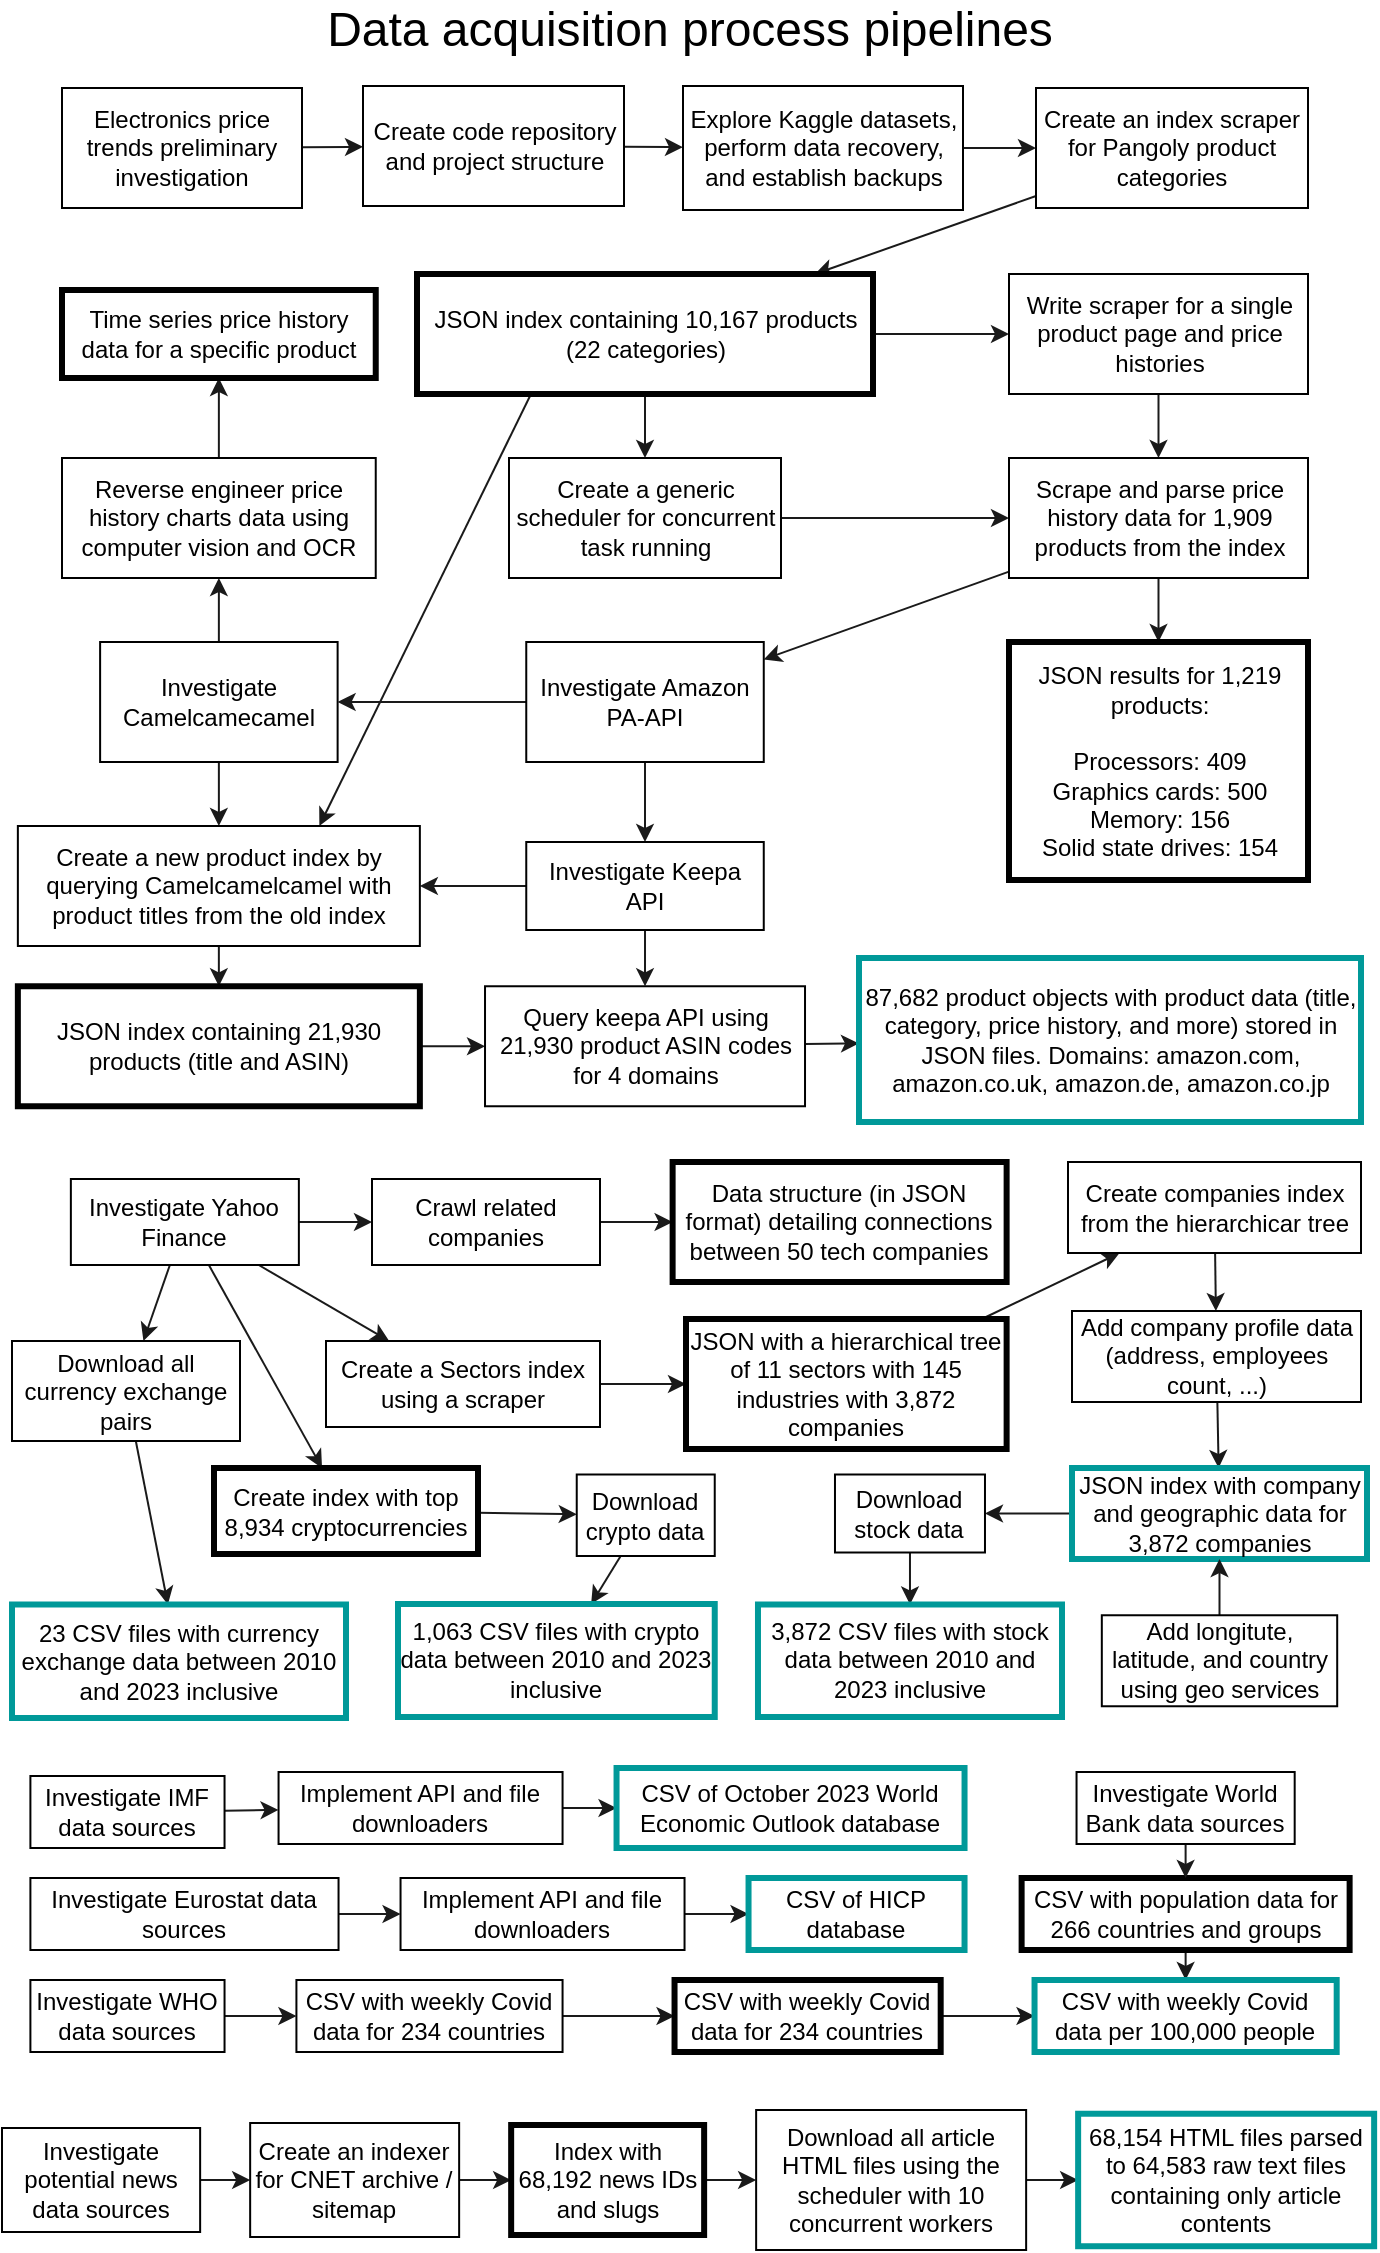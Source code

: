 <mxfile>
    <diagram id="-vx4CNJz0CDndSLK7DA5" name="Page-1">
        <mxGraphModel dx="1300" dy="962" grid="0" gridSize="10" guides="1" tooltips="1" connect="1" arrows="1" fold="1" page="1" pageScale="1" pageWidth="827" pageHeight="1169" background="#FFFFFF" math="0" shadow="0">
            <root>
                <mxCell id="0"/>
                <mxCell id="1" parent="0"/>
                <mxCell id="2" value="Data acquisition process pipelines" style="text;html=1;align=center;verticalAlign=middle;whiteSpace=wrap;rounded=0;fontColor=#000000;fontSize=24;" vertex="1" parent="1">
                    <mxGeometry x="228" y="10" width="372" height="30" as="geometry"/>
                </mxCell>
                <mxCell id="10" value="" style="edgeStyle=none;html=1;fontColor=#000000;strokeColor=#1A1A1A;" edge="1" parent="1" source="4" target="9">
                    <mxGeometry relative="1" as="geometry"/>
                </mxCell>
                <mxCell id="4" value="&lt;font color=&quot;#000000&quot;&gt;Electronics price trends preliminary investigation&lt;/font&gt;" style="rounded=0;whiteSpace=wrap;html=1;fillColor=none;strokeColor=#000000;" vertex="1" parent="1">
                    <mxGeometry x="100" y="54" width="120" height="60" as="geometry"/>
                </mxCell>
                <mxCell id="12" value="" style="edgeStyle=none;html=1;strokeColor=#1A1A1A;fontColor=#000000;" edge="1" parent="1" source="9" target="11">
                    <mxGeometry relative="1" as="geometry"/>
                </mxCell>
                <mxCell id="9" value="&lt;font color=&quot;#000000&quot;&gt;Create code repository and project structure&lt;/font&gt;" style="rounded=0;whiteSpace=wrap;html=1;fillColor=none;strokeColor=#000000;" vertex="1" parent="1">
                    <mxGeometry x="250.5" y="53" width="130.5" height="60" as="geometry"/>
                </mxCell>
                <mxCell id="14" value="" style="edgeStyle=none;html=1;strokeColor=#1A1A1A;fontSize=24;fontColor=#000000;" edge="1" parent="1" source="11" target="13">
                    <mxGeometry relative="1" as="geometry"/>
                </mxCell>
                <mxCell id="11" value="&lt;font color=&quot;#000000&quot;&gt;Explore Kaggle datasets, perform data recovery, and establish backups&lt;/font&gt;" style="rounded=0;whiteSpace=wrap;html=1;fillColor=none;strokeColor=#000000;" vertex="1" parent="1">
                    <mxGeometry x="410.5" y="53" width="140" height="62" as="geometry"/>
                </mxCell>
                <mxCell id="16" value="" style="edgeStyle=none;html=1;strokeColor=#1A1A1A;fontSize=24;fontColor=#000000;" edge="1" parent="1" source="13" target="15">
                    <mxGeometry relative="1" as="geometry"/>
                </mxCell>
                <mxCell id="13" value="&lt;font color=&quot;#000000&quot;&gt;Create an index scraper for Pangoly product categories&lt;/font&gt;" style="rounded=0;whiteSpace=wrap;html=1;fillColor=none;strokeColor=#000000;" vertex="1" parent="1">
                    <mxGeometry x="587" y="54" width="136" height="60" as="geometry"/>
                </mxCell>
                <mxCell id="18" value="" style="edgeStyle=none;html=1;strokeColor=#1A1A1A;fontSize=24;fontColor=#000000;" edge="1" parent="1" source="15" target="17">
                    <mxGeometry relative="1" as="geometry"/>
                </mxCell>
                <mxCell id="20" value="" style="edgeStyle=none;html=1;strokeColor=#1A1A1A;fontSize=24;fontColor=#000000;" edge="1" parent="1" source="15" target="19">
                    <mxGeometry relative="1" as="geometry"/>
                </mxCell>
                <mxCell id="45" style="edgeStyle=none;html=1;exitX=0.25;exitY=1;exitDx=0;exitDy=0;entryX=0.75;entryY=0;entryDx=0;entryDy=0;strokeColor=#1A1A1A;fontSize=24;fontColor=#000000;" edge="1" parent="1" source="15" target="39">
                    <mxGeometry relative="1" as="geometry"/>
                </mxCell>
                <mxCell id="15" value="&lt;font color=&quot;#000000&quot;&gt;JSON index containing 10,167 products (22 categories)&lt;/font&gt;" style="rounded=0;whiteSpace=wrap;html=1;fillColor=none;strokeColor=#000000;strokeWidth=3;" vertex="1" parent="1">
                    <mxGeometry x="277.5" y="147" width="228" height="60" as="geometry"/>
                </mxCell>
                <mxCell id="23" style="edgeStyle=none;html=1;exitX=1;exitY=0.5;exitDx=0;exitDy=0;strokeColor=#1A1A1A;fontSize=24;fontColor=#000000;" edge="1" parent="1" source="17" target="21">
                    <mxGeometry relative="1" as="geometry"/>
                </mxCell>
                <mxCell id="17" value="&lt;font color=&quot;#000000&quot;&gt;Create a generic scheduler for concurrent task running&lt;/font&gt;" style="rounded=0;whiteSpace=wrap;html=1;fillColor=none;strokeColor=#000000;" vertex="1" parent="1">
                    <mxGeometry x="323.5" y="239" width="136" height="60" as="geometry"/>
                </mxCell>
                <mxCell id="22" value="" style="edgeStyle=none;html=1;strokeColor=#1A1A1A;fontSize=24;fontColor=#000000;" edge="1" parent="1" source="19" target="21">
                    <mxGeometry relative="1" as="geometry"/>
                </mxCell>
                <mxCell id="19" value="&lt;font color=&quot;#000000&quot;&gt;Write scraper for a single product page and price histories&lt;/font&gt;" style="rounded=0;whiteSpace=wrap;html=1;fillColor=none;strokeColor=#000000;" vertex="1" parent="1">
                    <mxGeometry x="573.5" y="147" width="149.5" height="60" as="geometry"/>
                </mxCell>
                <mxCell id="25" value="" style="edgeStyle=none;html=1;strokeColor=#1A1A1A;fontSize=24;fontColor=#000000;" edge="1" parent="1" source="21" target="24">
                    <mxGeometry relative="1" as="geometry"/>
                </mxCell>
                <mxCell id="31" value="" style="edgeStyle=none;html=1;strokeColor=#1A1A1A;fontSize=24;fontColor=#000000;" edge="1" parent="1" source="21" target="30">
                    <mxGeometry relative="1" as="geometry"/>
                </mxCell>
                <mxCell id="21" value="&lt;font color=&quot;#000000&quot;&gt;Scrape and parse price history data for 1,909 products from the index&lt;/font&gt;" style="rounded=0;whiteSpace=wrap;html=1;fillColor=none;strokeColor=#000000;" vertex="1" parent="1">
                    <mxGeometry x="573.5" y="239" width="149.5" height="60" as="geometry"/>
                </mxCell>
                <mxCell id="24" value="&lt;font color=&quot;#000000&quot;&gt;JSON results for 1,219 products:&lt;br&gt;&lt;br&gt;Processors: 409&lt;br&gt;Graphics cards: 500&lt;br&gt;Memory: 156&lt;br&gt;Solid state drives: 154&lt;br&gt;&lt;/font&gt;" style="rounded=0;whiteSpace=wrap;html=1;fillColor=none;strokeColor=#000000;strokeWidth=3;" vertex="1" parent="1">
                    <mxGeometry x="573.5" y="331" width="149.5" height="119" as="geometry"/>
                </mxCell>
                <mxCell id="33" value="" style="edgeStyle=none;html=1;strokeColor=#1A1A1A;fontSize=24;fontColor=#000000;" edge="1" parent="1" source="30" target="32">
                    <mxGeometry relative="1" as="geometry"/>
                </mxCell>
                <mxCell id="37" value="" style="edgeStyle=none;html=1;strokeColor=#1A1A1A;fontSize=24;fontColor=#000000;" edge="1" parent="1" source="30" target="36">
                    <mxGeometry relative="1" as="geometry"/>
                </mxCell>
                <mxCell id="30" value="&lt;font color=&quot;#000000&quot;&gt;Investigate Amazon PA-API&lt;/font&gt;" style="rounded=0;whiteSpace=wrap;html=1;fillColor=none;strokeColor=#000000;" vertex="1" parent="1">
                    <mxGeometry x="332.13" y="331" width="118.75" height="60" as="geometry"/>
                </mxCell>
                <mxCell id="35" value="" style="edgeStyle=none;html=1;strokeColor=#1A1A1A;fontSize=24;fontColor=#000000;" edge="1" parent="1" source="32" target="34">
                    <mxGeometry relative="1" as="geometry"/>
                </mxCell>
                <mxCell id="40" value="" style="edgeStyle=none;html=1;strokeColor=#1A1A1A;fontSize=24;fontColor=#000000;" edge="1" parent="1" source="32" target="39">
                    <mxGeometry relative="1" as="geometry"/>
                </mxCell>
                <mxCell id="32" value="&lt;font color=&quot;#000000&quot;&gt;Investigate Camelcamecamel&lt;/font&gt;" style="rounded=0;whiteSpace=wrap;html=1;fillColor=none;strokeColor=#000000;" vertex="1" parent="1">
                    <mxGeometry x="119.06" y="331" width="118.75" height="60" as="geometry"/>
                </mxCell>
                <mxCell id="65" value="" style="edgeStyle=none;html=1;strokeColor=#1A1A1A;fontSize=12;fontColor=#000000;" edge="1" parent="1" source="34" target="64">
                    <mxGeometry relative="1" as="geometry"/>
                </mxCell>
                <mxCell id="34" value="&lt;font color=&quot;#000000&quot;&gt;Reverse engineer price history charts data using computer vision and OCR&lt;/font&gt;" style="rounded=0;whiteSpace=wrap;html=1;fillColor=none;strokeColor=#000000;strokeWidth=1;" vertex="1" parent="1">
                    <mxGeometry x="100" y="239" width="156.87" height="60" as="geometry"/>
                </mxCell>
                <mxCell id="41" value="" style="edgeStyle=none;html=1;strokeColor=#1A1A1A;fontSize=24;fontColor=#000000;" edge="1" parent="1" source="36" target="39">
                    <mxGeometry relative="1" as="geometry"/>
                </mxCell>
                <mxCell id="50" value="" style="edgeStyle=none;html=1;strokeColor=#1A1A1A;fontSize=12;fontColor=#000000;" edge="1" parent="1" source="36" target="48">
                    <mxGeometry relative="1" as="geometry"/>
                </mxCell>
                <mxCell id="36" value="&lt;font color=&quot;#000000&quot;&gt;Investigate Keepa API&lt;/font&gt;" style="rounded=0;whiteSpace=wrap;html=1;fillColor=none;strokeColor=#000000;" vertex="1" parent="1">
                    <mxGeometry x="332.13" y="431" width="118.75" height="44" as="geometry"/>
                </mxCell>
                <mxCell id="47" value="" style="edgeStyle=none;html=1;strokeColor=#1A1A1A;fontSize=24;fontColor=#000000;" edge="1" parent="1" source="39" target="46">
                    <mxGeometry relative="1" as="geometry"/>
                </mxCell>
                <mxCell id="39" value="&lt;font color=&quot;#000000&quot;&gt;Create a new product index by querying Camelcamelcamel with product titles from the old index&lt;/font&gt;" style="rounded=0;whiteSpace=wrap;html=1;fillColor=none;strokeColor=#000000;" vertex="1" parent="1">
                    <mxGeometry x="77.93" y="423" width="201" height="60" as="geometry"/>
                </mxCell>
                <mxCell id="49" value="" style="edgeStyle=none;html=1;strokeColor=#1A1A1A;fontSize=24;fontColor=#000000;" edge="1" parent="1" source="46" target="48">
                    <mxGeometry relative="1" as="geometry"/>
                </mxCell>
                <mxCell id="46" value="&lt;font color=&quot;#000000&quot;&gt;JSON index containing 21,930 products (title and ASIN)&lt;/font&gt;" style="rounded=0;whiteSpace=wrap;html=1;fillColor=none;strokeColor=#000000;strokeWidth=3;" vertex="1" parent="1">
                    <mxGeometry x="77.93" y="503.13" width="201" height="60" as="geometry"/>
                </mxCell>
                <mxCell id="52" value="" style="edgeStyle=none;html=1;strokeColor=#1A1A1A;fontSize=12;fontColor=#000000;" edge="1" parent="1" source="48" target="51">
                    <mxGeometry relative="1" as="geometry"/>
                </mxCell>
                <mxCell id="48" value="&lt;font style=&quot;font-size: 12px;&quot; color=&quot;#000000&quot;&gt;Query keepa API using 21,930 product ASIN codes for 4 domains&lt;/font&gt;" style="rounded=0;whiteSpace=wrap;html=1;fillColor=none;strokeColor=#000000;strokeWidth=1;" vertex="1" parent="1">
                    <mxGeometry x="311.51" y="503.13" width="160" height="60" as="geometry"/>
                </mxCell>
                <mxCell id="51" value="&lt;font style=&quot;font-size: 12px;&quot; color=&quot;#000000&quot;&gt;87,682 product objects with product data (title, category, price history, and more) stored in JSON files. Domains: amazon.com, amazon.co.uk, amazon.de, amazon.co.jp&lt;br&gt;&lt;/font&gt;" style="rounded=0;whiteSpace=wrap;html=1;fillColor=none;strokeColor=#009999;strokeWidth=3;" vertex="1" parent="1">
                    <mxGeometry x="498.5" y="489" width="251" height="82" as="geometry"/>
                </mxCell>
                <mxCell id="57" value="" style="edgeStyle=none;html=1;strokeColor=#1A1A1A;fontSize=12;fontColor=#000000;" edge="1" parent="1" source="54" target="56">
                    <mxGeometry relative="1" as="geometry"/>
                </mxCell>
                <mxCell id="61" value="" style="edgeStyle=none;html=1;strokeColor=#1A1A1A;fontSize=12;fontColor=#000000;" edge="1" parent="1" source="54" target="60">
                    <mxGeometry relative="1" as="geometry"/>
                </mxCell>
                <mxCell id="87" value="" style="edgeStyle=none;html=1;strokeColor=#1A1A1A;fontSize=12;fontColor=#000000;" edge="1" parent="1" source="54" target="86">
                    <mxGeometry relative="1" as="geometry"/>
                </mxCell>
                <mxCell id="89" value="" style="edgeStyle=none;html=1;strokeColor=#1A1A1A;fontSize=12;fontColor=#000000;" edge="1" parent="1" source="54" target="88">
                    <mxGeometry relative="1" as="geometry"/>
                </mxCell>
                <mxCell id="54" value="&lt;font color=&quot;#000000&quot;&gt;Investigate Yahoo Finance&lt;/font&gt;" style="rounded=0;whiteSpace=wrap;html=1;fillColor=none;strokeColor=#000000;strokeWidth=1;" vertex="1" parent="1">
                    <mxGeometry x="104.43" y="599.5" width="114" height="43" as="geometry"/>
                </mxCell>
                <mxCell id="59" value="" style="edgeStyle=none;html=1;strokeColor=#1A1A1A;fontSize=12;fontColor=#000000;" edge="1" parent="1" source="56" target="58">
                    <mxGeometry relative="1" as="geometry"/>
                </mxCell>
                <mxCell id="56" value="&lt;font color=&quot;#000000&quot;&gt;Crawl related companies&lt;/font&gt;" style="rounded=0;whiteSpace=wrap;html=1;fillColor=none;strokeColor=#000000;strokeWidth=1;" vertex="1" parent="1">
                    <mxGeometry x="255" y="599.5" width="114" height="43" as="geometry"/>
                </mxCell>
                <mxCell id="58" value="&lt;font color=&quot;#000000&quot;&gt;Data structure (in JSON format) detailing connections between 50 tech companies&lt;/font&gt;" style="rounded=0;whiteSpace=wrap;html=1;fillColor=none;strokeColor=#000000;strokeWidth=3;" vertex="1" parent="1">
                    <mxGeometry x="405.31" y="591" width="167" height="60" as="geometry"/>
                </mxCell>
                <mxCell id="63" value="" style="edgeStyle=none;html=1;strokeColor=#1A1A1A;fontSize=12;fontColor=#000000;" edge="1" parent="1" source="60" target="62">
                    <mxGeometry relative="1" as="geometry"/>
                </mxCell>
                <mxCell id="60" value="&lt;font color=&quot;#000000&quot;&gt;Create a Sectors index using a scraper&lt;/font&gt;" style="rounded=0;whiteSpace=wrap;html=1;fillColor=none;strokeColor=#000000;strokeWidth=1;" vertex="1" parent="1">
                    <mxGeometry x="232" y="680.5" width="137" height="43" as="geometry"/>
                </mxCell>
                <mxCell id="67" value="" style="edgeStyle=none;html=1;strokeColor=#1A1A1A;fontSize=12;fontColor=#000000;" edge="1" parent="1" source="62" target="66">
                    <mxGeometry relative="1" as="geometry"/>
                </mxCell>
                <mxCell id="62" value="&lt;font color=&quot;#000000&quot;&gt;JSON with a hierarchical tree of 11 sectors with 145 industries with 3,872 companies&lt;/font&gt;" style="rounded=0;whiteSpace=wrap;html=1;fillColor=none;strokeColor=#000000;strokeWidth=3;" vertex="1" parent="1">
                    <mxGeometry x="412" y="669.5" width="160.31" height="65" as="geometry"/>
                </mxCell>
                <mxCell id="64" value="&lt;font color=&quot;#000000&quot;&gt;Time series price history data for a specific product&lt;/font&gt;" style="rounded=0;whiteSpace=wrap;html=1;fillColor=none;strokeColor=#000000;strokeWidth=3;" vertex="1" parent="1">
                    <mxGeometry x="100" y="155" width="156.87" height="44" as="geometry"/>
                </mxCell>
                <mxCell id="69" value="" style="edgeStyle=none;html=1;strokeColor=#1A1A1A;fontSize=12;fontColor=#000000;" edge="1" parent="1" source="66" target="68">
                    <mxGeometry relative="1" as="geometry"/>
                </mxCell>
                <mxCell id="66" value="&lt;font color=&quot;#000000&quot;&gt;Create companies index from the hierarchicar tree&lt;/font&gt;" style="rounded=0;whiteSpace=wrap;html=1;fillColor=none;strokeColor=#000000;strokeWidth=1;" vertex="1" parent="1">
                    <mxGeometry x="603" y="591" width="146.5" height="45.5" as="geometry"/>
                </mxCell>
                <mxCell id="71" value="" style="edgeStyle=none;html=1;strokeColor=#1A1A1A;fontSize=12;fontColor=#000000;" edge="1" parent="1" source="68" target="70">
                    <mxGeometry relative="1" as="geometry"/>
                </mxCell>
                <mxCell id="68" value="&lt;font color=&quot;#000000&quot;&gt;Add company profile data (address, employees count, ...)&lt;/font&gt;" style="rounded=0;whiteSpace=wrap;html=1;fillColor=none;strokeColor=#000000;strokeWidth=1;" vertex="1" parent="1">
                    <mxGeometry x="605" y="665.5" width="144.5" height="45.5" as="geometry"/>
                </mxCell>
                <mxCell id="78" value="" style="edgeStyle=none;html=1;strokeColor=#1A1A1A;fontSize=12;fontColor=#000000;" edge="1" parent="1" source="70" target="77">
                    <mxGeometry relative="1" as="geometry"/>
                </mxCell>
                <mxCell id="70" value="&lt;font color=&quot;#000000&quot;&gt;JSON index with company and geographic data for 3,872 companies&lt;/font&gt;" style="rounded=0;whiteSpace=wrap;html=1;fillColor=none;strokeColor=#009999;strokeWidth=3;" vertex="1" parent="1">
                    <mxGeometry x="605" y="744" width="147.5" height="45.5" as="geometry"/>
                </mxCell>
                <mxCell id="74" value="" style="edgeStyle=none;html=1;strokeColor=#1A1A1A;fontSize=12;fontColor=#000000;" edge="1" parent="1" source="72" target="70">
                    <mxGeometry relative="1" as="geometry"/>
                </mxCell>
                <mxCell id="72" value="&lt;font color=&quot;#000000&quot;&gt;Add longitute, latitude, and country using geo services&lt;/font&gt;" style="rounded=0;whiteSpace=wrap;html=1;fillColor=none;strokeColor=#000000;strokeWidth=1;" vertex="1" parent="1">
                    <mxGeometry x="619.91" y="817.63" width="117.69" height="45.5" as="geometry"/>
                </mxCell>
                <mxCell id="81" value="" style="edgeStyle=none;html=1;strokeColor=#1A1A1A;fontSize=12;fontColor=#000000;" edge="1" parent="1" source="77" target="80">
                    <mxGeometry relative="1" as="geometry"/>
                </mxCell>
                <mxCell id="77" value="&lt;font color=&quot;#000000&quot;&gt;Download stock data&lt;/font&gt;" style="rounded=0;whiteSpace=wrap;html=1;fillColor=none;strokeColor=#000000;strokeWidth=1;" vertex="1" parent="1">
                    <mxGeometry x="486.49" y="747.25" width="75" height="39" as="geometry"/>
                </mxCell>
                <mxCell id="80" value="&lt;font color=&quot;#000000&quot;&gt;3,872 CSV files with stock data between 2010 and 2023 inclusive&lt;/font&gt;" style="rounded=0;whiteSpace=wrap;html=1;fillColor=none;strokeColor=#009999;strokeWidth=3;" vertex="1" parent="1">
                    <mxGeometry x="447.99" y="812.25" width="152.01" height="56.25" as="geometry"/>
                </mxCell>
                <mxCell id="92" value="" style="edgeStyle=none;html=1;strokeColor=#1A1A1A;fontSize=12;fontColor=#000000;" edge="1" parent="1" source="86" target="91">
                    <mxGeometry relative="1" as="geometry"/>
                </mxCell>
                <mxCell id="86" value="&lt;font color=&quot;#000000&quot;&gt;Create index with top 8,934 cryptocurrencies&lt;/font&gt;" style="rounded=0;whiteSpace=wrap;html=1;fillColor=none;strokeColor=#000000;strokeWidth=3;" vertex="1" parent="1">
                    <mxGeometry x="176" y="744" width="132" height="43" as="geometry"/>
                </mxCell>
                <mxCell id="97" value="" style="edgeStyle=none;html=1;strokeColor=#1A1A1A;fontSize=12;fontColor=#000000;" edge="1" parent="1" source="88" target="96">
                    <mxGeometry relative="1" as="geometry"/>
                </mxCell>
                <mxCell id="88" value="&lt;font color=&quot;#000000&quot;&gt;Download all currency exchange pairs&lt;/font&gt;" style="rounded=0;whiteSpace=wrap;html=1;fillColor=none;strokeColor=#000000;strokeWidth=1;" vertex="1" parent="1">
                    <mxGeometry x="75" y="680.5" width="114" height="50" as="geometry"/>
                </mxCell>
                <mxCell id="95" value="" style="edgeStyle=none;html=1;strokeColor=#1A1A1A;fontSize=12;fontColor=#000000;" edge="1" parent="1" source="91" target="94">
                    <mxGeometry relative="1" as="geometry"/>
                </mxCell>
                <mxCell id="91" value="&lt;font color=&quot;#000000&quot;&gt;Download crypto data&lt;/font&gt;" style="rounded=0;whiteSpace=wrap;html=1;fillColor=none;strokeColor=#000000;strokeWidth=1;" vertex="1" parent="1">
                    <mxGeometry x="357.37" y="747.25" width="69" height="40.75" as="geometry"/>
                </mxCell>
                <mxCell id="94" value="&lt;font color=&quot;#000000&quot;&gt;1,063 CSV files with crypto data between 2010 and 2023 inclusive&lt;/font&gt;" style="rounded=0;whiteSpace=wrap;html=1;fillColor=none;strokeColor=#009999;strokeWidth=3;" vertex="1" parent="1">
                    <mxGeometry x="268" y="812" width="158.37" height="56.5" as="geometry"/>
                </mxCell>
                <mxCell id="96" value="&lt;font color=&quot;#000000&quot;&gt;23 CSV files with currency exchange data between 2010 and 2023 inclusive&lt;/font&gt;" style="rounded=0;whiteSpace=wrap;html=1;fillColor=none;strokeColor=#009999;strokeWidth=3;" vertex="1" parent="1">
                    <mxGeometry x="75" y="812.25" width="167" height="56.75" as="geometry"/>
                </mxCell>
                <mxCell id="101" value="" style="edgeStyle=none;html=1;strokeColor=#1A1A1A;fontSize=12;fontColor=#000000;" edge="1" parent="1" source="98" target="100">
                    <mxGeometry relative="1" as="geometry"/>
                </mxCell>
                <mxCell id="98" value="&lt;font color=&quot;#000000&quot;&gt;Investigate IMF data sources&lt;/font&gt;" style="rounded=0;whiteSpace=wrap;html=1;fillColor=none;strokeColor=#000000;strokeWidth=1;" vertex="1" parent="1">
                    <mxGeometry x="84.2" y="898" width="97.07" height="36" as="geometry"/>
                </mxCell>
                <mxCell id="103" value="" style="edgeStyle=none;html=1;strokeColor=#1A1A1A;fontSize=12;fontColor=#000000;" edge="1" parent="1" source="100" target="102">
                    <mxGeometry relative="1" as="geometry"/>
                </mxCell>
                <mxCell id="100" value="&lt;font color=&quot;#000000&quot;&gt;Implement API and file downloaders&lt;/font&gt;" style="rounded=0;whiteSpace=wrap;html=1;fillColor=none;strokeColor=#000000;strokeWidth=1;" vertex="1" parent="1">
                    <mxGeometry x="208.28" y="896" width="142" height="36" as="geometry"/>
                </mxCell>
                <mxCell id="102" value="&lt;font color=&quot;#000000&quot;&gt;CSV of October 2023 World Economic Outlook database&lt;/font&gt;" style="rounded=0;whiteSpace=wrap;html=1;fillColor=none;strokeColor=#009999;strokeWidth=3;" vertex="1" parent="1">
                    <mxGeometry x="377.27" y="894" width="174" height="40" as="geometry"/>
                </mxCell>
                <mxCell id="107" value="" style="edgeStyle=none;html=1;strokeColor=#1A1A1A;fontSize=12;fontColor=#000000;" edge="1" parent="1" source="104" target="106">
                    <mxGeometry relative="1" as="geometry"/>
                </mxCell>
                <mxCell id="104" value="&lt;font color=&quot;#000000&quot;&gt;Investigate Eurostat data sources&lt;/font&gt;" style="rounded=0;whiteSpace=wrap;html=1;fillColor=none;strokeColor=#000000;strokeWidth=1;" vertex="1" parent="1">
                    <mxGeometry x="84.2" y="949" width="154.07" height="36" as="geometry"/>
                </mxCell>
                <mxCell id="110" value="" style="edgeStyle=none;html=1;strokeColor=#1A1A1A;fontSize=12;fontColor=#000000;" edge="1" parent="1" source="106" target="109">
                    <mxGeometry relative="1" as="geometry"/>
                </mxCell>
                <mxCell id="106" value="&lt;span style=&quot;color: rgb(0, 0, 0);&quot;&gt;Implement API and file downloaders&lt;/span&gt;" style="rounded=0;whiteSpace=wrap;html=1;fillColor=none;strokeColor=#000000;strokeWidth=1;" vertex="1" parent="1">
                    <mxGeometry x="269.27" y="949" width="142" height="36" as="geometry"/>
                </mxCell>
                <mxCell id="109" value="&lt;span style=&quot;color: rgb(0, 0, 0);&quot;&gt;CSV of HICP database&lt;/span&gt;" style="rounded=0;whiteSpace=wrap;html=1;fillColor=none;strokeColor=#009999;strokeWidth=3;" vertex="1" parent="1">
                    <mxGeometry x="443.27" y="949" width="108" height="36" as="geometry"/>
                </mxCell>
                <mxCell id="115" value="" style="edgeStyle=none;html=1;strokeColor=#1A1A1A;fontSize=12;fontColor=#000000;" edge="1" parent="1" source="111" target="114">
                    <mxGeometry relative="1" as="geometry"/>
                </mxCell>
                <mxCell id="111" value="&lt;font color=&quot;#000000&quot;&gt;Investigate WHO data sources&lt;/font&gt;" style="rounded=0;whiteSpace=wrap;html=1;fillColor=none;strokeColor=#000000;strokeWidth=1;" vertex="1" parent="1">
                    <mxGeometry x="84.2" y="1000" width="97.07" height="36" as="geometry"/>
                </mxCell>
                <mxCell id="118" value="" style="edgeStyle=none;html=1;strokeColor=#1A1A1A;fontSize=12;fontColor=#000000;" edge="1" parent="1" source="114" target="117">
                    <mxGeometry relative="1" as="geometry"/>
                </mxCell>
                <mxCell id="114" value="&lt;font color=&quot;#000000&quot;&gt;CSV with weekly Covid data for 234 countries&lt;/font&gt;" style="rounded=0;whiteSpace=wrap;html=1;fillColor=none;strokeColor=#000000;strokeWidth=1;" vertex="1" parent="1">
                    <mxGeometry x="217.21" y="1000" width="133.07" height="36" as="geometry"/>
                </mxCell>
                <mxCell id="128" value="" style="edgeStyle=none;html=1;strokeColor=#1A1A1A;fontSize=12;fontColor=#000000;" edge="1" parent="1" source="117" target="127">
                    <mxGeometry relative="1" as="geometry"/>
                </mxCell>
                <mxCell id="117" value="&lt;font color=&quot;#000000&quot;&gt;CSV with weekly Covid data for 234 countries&lt;/font&gt;" style="rounded=0;whiteSpace=wrap;html=1;fillColor=none;strokeColor=#000000;strokeWidth=3;" vertex="1" parent="1">
                    <mxGeometry x="406.27" y="1000" width="133.07" height="36" as="geometry"/>
                </mxCell>
                <mxCell id="129" value="" style="edgeStyle=none;html=1;strokeColor=#1A1A1A;fontSize=12;fontColor=#000000;" edge="1" parent="1" source="119" target="127">
                    <mxGeometry relative="1" as="geometry"/>
                </mxCell>
                <mxCell id="119" value="&lt;font color=&quot;#000000&quot;&gt;CSV with population data for 266 countries and groups&lt;/font&gt;" style="rounded=0;whiteSpace=wrap;html=1;fillColor=none;strokeColor=#000000;strokeWidth=3;" vertex="1" parent="1">
                    <mxGeometry x="579.81" y="949" width="164" height="36" as="geometry"/>
                </mxCell>
                <mxCell id="124" value="" style="edgeStyle=none;html=1;strokeColor=#1A1A1A;fontSize=12;fontColor=#000000;" edge="1" parent="1" source="122" target="119">
                    <mxGeometry relative="1" as="geometry"/>
                </mxCell>
                <mxCell id="122" value="&lt;font color=&quot;#000000&quot;&gt;Investigate World Bank data sources&lt;/font&gt;" style="rounded=0;whiteSpace=wrap;html=1;fillColor=none;strokeColor=#000000;strokeWidth=1;" vertex="1" parent="1">
                    <mxGeometry x="607.27" y="896" width="109.07" height="36" as="geometry"/>
                </mxCell>
                <mxCell id="127" value="&lt;font color=&quot;#000000&quot;&gt;CSV with weekly Covid data per 100,000 people&lt;/font&gt;" style="rounded=0;whiteSpace=wrap;html=1;fillColor=none;strokeColor=#009999;strokeWidth=3;" vertex="1" parent="1">
                    <mxGeometry x="586.27" y="1000" width="151.07" height="36" as="geometry"/>
                </mxCell>
                <mxCell id="132" value="" style="edgeStyle=none;html=1;strokeColor=#1A1A1A;fontSize=12;fontColor=#000000;" edge="1" parent="1" source="130" target="131">
                    <mxGeometry relative="1" as="geometry"/>
                </mxCell>
                <mxCell id="130" value="&lt;font color=&quot;#000000&quot;&gt;Investigate potential news data sources&lt;/font&gt;" style="rounded=0;whiteSpace=wrap;html=1;fillColor=none;strokeColor=#000000;strokeWidth=1;" vertex="1" parent="1">
                    <mxGeometry x="70" y="1074" width="99.07" height="52" as="geometry"/>
                </mxCell>
                <mxCell id="134" value="" style="edgeStyle=none;html=1;strokeColor=#1A1A1A;fontSize=12;fontColor=#000000;" edge="1" parent="1" source="131" target="133">
                    <mxGeometry relative="1" as="geometry"/>
                </mxCell>
                <mxCell id="131" value="&lt;font color=&quot;#000000&quot;&gt;Create an indexer for CNET archive / sitemap&lt;/font&gt;" style="rounded=0;whiteSpace=wrap;html=1;fillColor=none;strokeColor=#000000;strokeWidth=1;" vertex="1" parent="1">
                    <mxGeometry x="194.08" y="1071.5" width="104.49" height="57" as="geometry"/>
                </mxCell>
                <mxCell id="136" value="" style="edgeStyle=none;html=1;strokeColor=#1A1A1A;fontSize=12;fontColor=#000000;" edge="1" parent="1" source="133" target="135">
                    <mxGeometry relative="1" as="geometry"/>
                </mxCell>
                <mxCell id="133" value="&lt;font color=&quot;#000000&quot;&gt;Index with 68,192 news IDs and slugs&lt;/font&gt;" style="rounded=0;whiteSpace=wrap;html=1;fillColor=none;strokeColor=#000000;strokeWidth=3;" vertex="1" parent="1">
                    <mxGeometry x="324.58" y="1072.5" width="96.49" height="55" as="geometry"/>
                </mxCell>
                <mxCell id="138" value="" style="edgeStyle=none;html=1;strokeColor=#1A1A1A;fontSize=12;fontColor=#000000;" edge="1" parent="1" source="135" target="137">
                    <mxGeometry relative="1" as="geometry"/>
                </mxCell>
                <mxCell id="135" value="&lt;font color=&quot;#000000&quot;&gt;Download all article HTML files using the scheduler with 10 concurrent workers&lt;/font&gt;" style="rounded=0;whiteSpace=wrap;html=1;fillColor=none;strokeColor=#000000;strokeWidth=1;" vertex="1" parent="1">
                    <mxGeometry x="447.07" y="1065" width="135" height="70" as="geometry"/>
                </mxCell>
                <mxCell id="137" value="&lt;font color=&quot;#000000&quot;&gt;68,154 HTML files parsed to 64,583 raw text files containing only article contents&lt;/font&gt;" style="rounded=0;whiteSpace=wrap;html=1;fillColor=none;strokeColor=#009999;strokeWidth=3;" vertex="1" parent="1">
                    <mxGeometry x="608.07" y="1066.87" width="148" height="66.25" as="geometry"/>
                </mxCell>
            </root>
        </mxGraphModel>
    </diagram>
</mxfile>